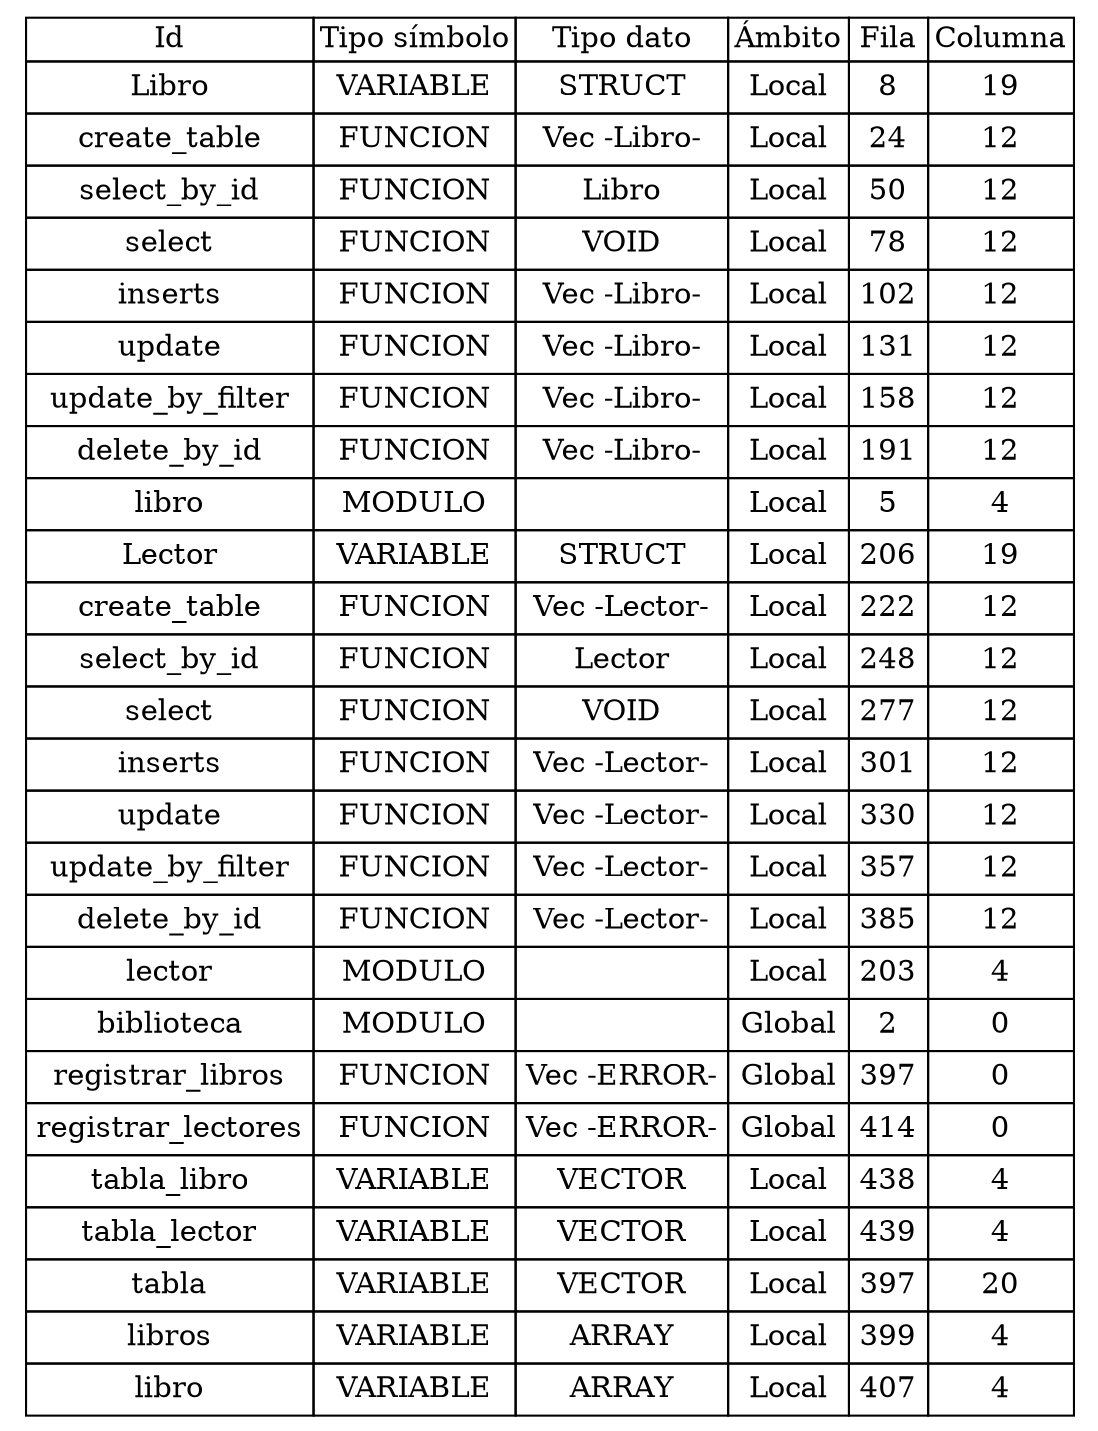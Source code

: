 
	digraph {
		tablaSimbolos [
		  shape=plaintext
		  label=<
			<table border='0' cellborder='1' color='black' cellspacing='0'>
			  <tr>
				  <td>Id</td>
				  <td>Tipo símbolo</td>
				  <td>Tipo dato</td>
				  <td>Ámbito</td>
				  <td>Fila</td>
				  <td>Columna</td>
			  </tr>
	
<tr>
<td cellpadding='4'>
Libro
</td>
<td cellpadding='4'>VARIABLE
</td>
<td cellpadding='4'>STRUCT
</td>
<td cellpadding='4'>Local
</td>
<td cellpadding='4'>
8
</td>
<td cellpadding='4'>
19
</td>
</tr>

<tr>
<td cellpadding='4'>
create_table
</td>
<td cellpadding='4'>FUNCION
</td>
<td cellpadding='4'>Vec -Libro-
</td>
<td cellpadding='4'>Local
</td>
<td cellpadding='4'>
24
</td>
<td cellpadding='4'>
12
</td>
</tr>

<tr>
<td cellpadding='4'>
select_by_id
</td>
<td cellpadding='4'>FUNCION
</td>
<td cellpadding='4'>Libro
</td>
<td cellpadding='4'>Local
</td>
<td cellpadding='4'>
50
</td>
<td cellpadding='4'>
12
</td>
</tr>

<tr>
<td cellpadding='4'>
select
</td>
<td cellpadding='4'>FUNCION
</td>
<td cellpadding='4'>VOID
</td>
<td cellpadding='4'>Local
</td>
<td cellpadding='4'>
78
</td>
<td cellpadding='4'>
12
</td>
</tr>

<tr>
<td cellpadding='4'>
inserts
</td>
<td cellpadding='4'>FUNCION
</td>
<td cellpadding='4'>Vec -Libro-
</td>
<td cellpadding='4'>Local
</td>
<td cellpadding='4'>
102
</td>
<td cellpadding='4'>
12
</td>
</tr>

<tr>
<td cellpadding='4'>
update
</td>
<td cellpadding='4'>FUNCION
</td>
<td cellpadding='4'>Vec -Libro-
</td>
<td cellpadding='4'>Local
</td>
<td cellpadding='4'>
131
</td>
<td cellpadding='4'>
12
</td>
</tr>

<tr>
<td cellpadding='4'>
update_by_filter
</td>
<td cellpadding='4'>FUNCION
</td>
<td cellpadding='4'>Vec -Libro-
</td>
<td cellpadding='4'>Local
</td>
<td cellpadding='4'>
158
</td>
<td cellpadding='4'>
12
</td>
</tr>

<tr>
<td cellpadding='4'>
delete_by_id
</td>
<td cellpadding='4'>FUNCION
</td>
<td cellpadding='4'>Vec -Libro-
</td>
<td cellpadding='4'>Local
</td>
<td cellpadding='4'>
191
</td>
<td cellpadding='4'>
12
</td>
</tr>

<tr>
<td cellpadding='4'>
libro
</td>
<td cellpadding='4'>MODULO
</td>
<td cellpadding='4'>
</td>
<td cellpadding='4'>Local
</td>
<td cellpadding='4'>
5
</td>
<td cellpadding='4'>
4
</td>
</tr>

<tr>
<td cellpadding='4'>
Lector
</td>
<td cellpadding='4'>VARIABLE
</td>
<td cellpadding='4'>STRUCT
</td>
<td cellpadding='4'>Local
</td>
<td cellpadding='4'>
206
</td>
<td cellpadding='4'>
19
</td>
</tr>

<tr>
<td cellpadding='4'>
create_table
</td>
<td cellpadding='4'>FUNCION
</td>
<td cellpadding='4'>Vec -Lector-
</td>
<td cellpadding='4'>Local
</td>
<td cellpadding='4'>
222
</td>
<td cellpadding='4'>
12
</td>
</tr>

<tr>
<td cellpadding='4'>
select_by_id
</td>
<td cellpadding='4'>FUNCION
</td>
<td cellpadding='4'>Lector
</td>
<td cellpadding='4'>Local
</td>
<td cellpadding='4'>
248
</td>
<td cellpadding='4'>
12
</td>
</tr>

<tr>
<td cellpadding='4'>
select
</td>
<td cellpadding='4'>FUNCION
</td>
<td cellpadding='4'>VOID
</td>
<td cellpadding='4'>Local
</td>
<td cellpadding='4'>
277
</td>
<td cellpadding='4'>
12
</td>
</tr>

<tr>
<td cellpadding='4'>
inserts
</td>
<td cellpadding='4'>FUNCION
</td>
<td cellpadding='4'>Vec -Lector-
</td>
<td cellpadding='4'>Local
</td>
<td cellpadding='4'>
301
</td>
<td cellpadding='4'>
12
</td>
</tr>

<tr>
<td cellpadding='4'>
update
</td>
<td cellpadding='4'>FUNCION
</td>
<td cellpadding='4'>Vec -Lector-
</td>
<td cellpadding='4'>Local
</td>
<td cellpadding='4'>
330
</td>
<td cellpadding='4'>
12
</td>
</tr>

<tr>
<td cellpadding='4'>
update_by_filter
</td>
<td cellpadding='4'>FUNCION
</td>
<td cellpadding='4'>Vec -Lector-
</td>
<td cellpadding='4'>Local
</td>
<td cellpadding='4'>
357
</td>
<td cellpadding='4'>
12
</td>
</tr>

<tr>
<td cellpadding='4'>
delete_by_id
</td>
<td cellpadding='4'>FUNCION
</td>
<td cellpadding='4'>Vec -Lector-
</td>
<td cellpadding='4'>Local
</td>
<td cellpadding='4'>
385
</td>
<td cellpadding='4'>
12
</td>
</tr>

<tr>
<td cellpadding='4'>
lector
</td>
<td cellpadding='4'>MODULO
</td>
<td cellpadding='4'>
</td>
<td cellpadding='4'>Local
</td>
<td cellpadding='4'>
203
</td>
<td cellpadding='4'>
4
</td>
</tr>

<tr>
<td cellpadding='4'>
biblioteca
</td>
<td cellpadding='4'>MODULO
</td>
<td cellpadding='4'>
</td>
<td cellpadding='4'>Global
</td>
<td cellpadding='4'>
2
</td>
<td cellpadding='4'>
0
</td>
</tr>

<tr>
<td cellpadding='4'>
registrar_libros
</td>
<td cellpadding='4'>FUNCION
</td>
<td cellpadding='4'>Vec -ERROR-
</td>
<td cellpadding='4'>Global
</td>
<td cellpadding='4'>
397
</td>
<td cellpadding='4'>
0
</td>
</tr>

<tr>
<td cellpadding='4'>
registrar_lectores
</td>
<td cellpadding='4'>FUNCION
</td>
<td cellpadding='4'>Vec -ERROR-
</td>
<td cellpadding='4'>Global
</td>
<td cellpadding='4'>
414
</td>
<td cellpadding='4'>
0
</td>
</tr>

<tr>
<td cellpadding='4'>
tabla_libro
</td>
<td cellpadding='4'>VARIABLE
</td>
<td cellpadding='4'>VECTOR
</td>
<td cellpadding='4'>Local
</td>
<td cellpadding='4'>
438
</td>
<td cellpadding='4'>
4
</td>
</tr>

<tr>
<td cellpadding='4'>
tabla_lector
</td>
<td cellpadding='4'>VARIABLE
</td>
<td cellpadding='4'>VECTOR
</td>
<td cellpadding='4'>Local
</td>
<td cellpadding='4'>
439
</td>
<td cellpadding='4'>
4
</td>
</tr>

<tr>
<td cellpadding='4'>
tabla
</td>
<td cellpadding='4'>VARIABLE
</td>
<td cellpadding='4'>VECTOR
</td>
<td cellpadding='4'>Local
</td>
<td cellpadding='4'>
397
</td>
<td cellpadding='4'>
20
</td>
</tr>

<tr>
<td cellpadding='4'>
libros
</td>
<td cellpadding='4'>VARIABLE
</td>
<td cellpadding='4'>ARRAY
</td>
<td cellpadding='4'>Local
</td>
<td cellpadding='4'>
399
</td>
<td cellpadding='4'>
4
</td>
</tr>

<tr>
<td cellpadding='4'>
libro
</td>
<td cellpadding='4'>VARIABLE
</td>
<td cellpadding='4'>ARRAY
</td>
<td cellpadding='4'>Local
</td>
<td cellpadding='4'>
407
</td>
<td cellpadding='4'>
4
</td>
</tr>

		</table>
		>];
	}
	